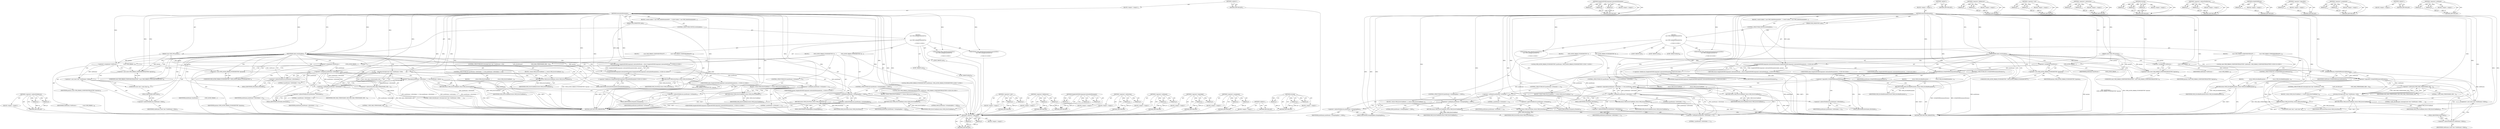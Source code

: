 digraph "&lt;operator&gt;.notEquals" {
vulnerable_141 [label=<(METHOD,&lt;operator&gt;.indirectFieldAccess)>];
vulnerable_142 [label=<(PARAM,p1)>];
vulnerable_143 [label=<(PARAM,p2)>];
vulnerable_144 [label=<(BLOCK,&lt;empty&gt;,&lt;empty&gt;)>];
vulnerable_145 [label=<(METHOD_RETURN,ANY)>];
vulnerable_6 [label=<(METHOD,&lt;global&gt;)<SUB>1</SUB>>];
vulnerable_7 [label=<(BLOCK,&lt;empty&gt;,&lt;empty&gt;)<SUB>1</SUB>>];
vulnerable_8 [label=<(METHOD,internalSetParameter)<SUB>1</SUB>>];
vulnerable_9 [label=<(PARAM,OMX_INDEXTYPE index)<SUB>2</SUB>>];
vulnerable_10 [label=<(PARAM,const OMX_PTR params)<SUB>2</SUB>>];
vulnerable_11 [label=<(BLOCK,{
 switch (index) {
 case OMX_IndexParamAudioPc...,{
 switch (index) {
 case OMX_IndexParamAudioPc...)<SUB>2</SUB>>];
vulnerable_12 [label=<(CONTROL_STRUCTURE,SWITCH,switch(index))<SUB>3</SUB>>];
vulnerable_13 [label=<(IDENTIFIER,index,switch(index))<SUB>3</SUB>>];
vulnerable_14 [label="<(BLOCK,{
 case OMX_IndexParamAudioPcm:
 {

           ...,{
 case OMX_IndexParamAudioPcm:
 {

           ...)<SUB>3</SUB>>"];
vulnerable_15 [label=<(JUMP_TARGET,case)<SUB>4</SUB>>];
vulnerable_16 [label="<(IDENTIFIER,OMX_IndexParamAudioPcm,{
 case OMX_IndexParamAudioPcm:
 {

           ...)<SUB>4</SUB>>"];
vulnerable_17 [label=<(BLOCK,{

             OMX_AUDIO_PARAM_PCMMODETYPE *pc...,{

             OMX_AUDIO_PARAM_PCMMODETYPE *pc...)<SUB>5</SUB>>];
vulnerable_18 [label="<(LOCAL,OMX_AUDIO_PARAM_PCMMODETYPE* pcmParams: OMX_AUDIO_PARAM_PCMMODETYPE*)<SUB>7</SUB>>"];
vulnerable_19 [label=<(&lt;operator&gt;.assignment,*pcmParams =
                 (OMX_AUDIO_PARAM_...)<SUB>7</SUB>>];
vulnerable_20 [label=<(IDENTIFIER,pcmParams,*pcmParams =
                 (OMX_AUDIO_PARAM_...)<SUB>7</SUB>>];
vulnerable_21 [label=<(&lt;operator&gt;.cast,(OMX_AUDIO_PARAM_PCMMODETYPE *)params)<SUB>8</SUB>>];
vulnerable_22 [label=<(UNKNOWN,OMX_AUDIO_PARAM_PCMMODETYPE *,OMX_AUDIO_PARAM_PCMMODETYPE *)<SUB>8</SUB>>];
vulnerable_23 [label=<(IDENTIFIER,params,(OMX_AUDIO_PARAM_PCMMODETYPE *)params)<SUB>8</SUB>>];
vulnerable_24 [label=<(CONTROL_STRUCTURE,IF,if (pcmParams-&gt;nPortIndex != 0 &amp;&amp; pcmParams-&gt;nPortIndex != 1))<SUB>10</SUB>>];
vulnerable_25 [label=<(&lt;operator&gt;.logicalAnd,pcmParams-&gt;nPortIndex != 0 &amp;&amp; pcmParams-&gt;nPortI...)<SUB>10</SUB>>];
vulnerable_26 [label=<(&lt;operator&gt;.notEquals,pcmParams-&gt;nPortIndex != 0)<SUB>10</SUB>>];
vulnerable_27 [label=<(&lt;operator&gt;.indirectFieldAccess,pcmParams-&gt;nPortIndex)<SUB>10</SUB>>];
vulnerable_28 [label=<(IDENTIFIER,pcmParams,pcmParams-&gt;nPortIndex != 0)<SUB>10</SUB>>];
vulnerable_29 [label=<(FIELD_IDENTIFIER,nPortIndex,nPortIndex)<SUB>10</SUB>>];
vulnerable_30 [label=<(LITERAL,0,pcmParams-&gt;nPortIndex != 0)<SUB>10</SUB>>];
vulnerable_31 [label=<(&lt;operator&gt;.notEquals,pcmParams-&gt;nPortIndex != 1)<SUB>10</SUB>>];
vulnerable_32 [label=<(&lt;operator&gt;.indirectFieldAccess,pcmParams-&gt;nPortIndex)<SUB>10</SUB>>];
vulnerable_33 [label=<(IDENTIFIER,pcmParams,pcmParams-&gt;nPortIndex != 1)<SUB>10</SUB>>];
vulnerable_34 [label=<(FIELD_IDENTIFIER,nPortIndex,nPortIndex)<SUB>10</SUB>>];
vulnerable_35 [label=<(LITERAL,1,pcmParams-&gt;nPortIndex != 1)<SUB>10</SUB>>];
vulnerable_36 [label=<(BLOCK,{
                 return OMX_ErrorUndefined;
 ...,{
                 return OMX_ErrorUndefined;
 ...)<SUB>10</SUB>>];
vulnerable_37 [label=<(RETURN,return OMX_ErrorUndefined;,return OMX_ErrorUndefined;)<SUB>11</SUB>>];
vulnerable_38 [label=<(IDENTIFIER,OMX_ErrorUndefined,return OMX_ErrorUndefined;)<SUB>11</SUB>>];
vulnerable_39 [label=<(CONTROL_STRUCTURE,IF,if (pcmParams-&gt;nChannels != 1))<SUB>14</SUB>>];
vulnerable_40 [label=<(&lt;operator&gt;.notEquals,pcmParams-&gt;nChannels != 1)<SUB>14</SUB>>];
vulnerable_41 [label=<(&lt;operator&gt;.indirectFieldAccess,pcmParams-&gt;nChannels)<SUB>14</SUB>>];
vulnerable_42 [label=<(IDENTIFIER,pcmParams,pcmParams-&gt;nChannels != 1)<SUB>14</SUB>>];
vulnerable_43 [label=<(FIELD_IDENTIFIER,nChannels,nChannels)<SUB>14</SUB>>];
vulnerable_44 [label=<(LITERAL,1,pcmParams-&gt;nChannels != 1)<SUB>14</SUB>>];
vulnerable_45 [label=<(BLOCK,{
 return OMX_ErrorUndefined;
 },{
 return OMX_ErrorUndefined;
 })<SUB>14</SUB>>];
vulnerable_46 [label=<(RETURN,return OMX_ErrorUndefined;,return OMX_ErrorUndefined;)<SUB>15</SUB>>];
vulnerable_47 [label=<(IDENTIFIER,OMX_ErrorUndefined,return OMX_ErrorUndefined;)<SUB>15</SUB>>];
vulnerable_48 [label=<(CONTROL_STRUCTURE,IF,if (pcmParams-&gt;nSamplingRate != 8000))<SUB>18</SUB>>];
vulnerable_49 [label=<(&lt;operator&gt;.notEquals,pcmParams-&gt;nSamplingRate != 8000)<SUB>18</SUB>>];
vulnerable_50 [label=<(&lt;operator&gt;.indirectFieldAccess,pcmParams-&gt;nSamplingRate)<SUB>18</SUB>>];
vulnerable_51 [label=<(IDENTIFIER,pcmParams,pcmParams-&gt;nSamplingRate != 8000)<SUB>18</SUB>>];
vulnerable_52 [label=<(FIELD_IDENTIFIER,nSamplingRate,nSamplingRate)<SUB>18</SUB>>];
vulnerable_53 [label=<(LITERAL,8000,pcmParams-&gt;nSamplingRate != 8000)<SUB>18</SUB>>];
vulnerable_54 [label=<(BLOCK,{
 return OMX_ErrorUndefined;
 },{
 return OMX_ErrorUndefined;
 })<SUB>18</SUB>>];
vulnerable_55 [label=<(RETURN,return OMX_ErrorUndefined;,return OMX_ErrorUndefined;)<SUB>19</SUB>>];
vulnerable_56 [label=<(IDENTIFIER,OMX_ErrorUndefined,return OMX_ErrorUndefined;)<SUB>19</SUB>>];
vulnerable_57 [label=<(RETURN,return OMX_ErrorNone;,return OMX_ErrorNone;)<SUB>22</SUB>>];
vulnerable_58 [label=<(IDENTIFIER,OMX_ErrorNone,return OMX_ErrorNone;)<SUB>22</SUB>>];
vulnerable_59 [label=<(JUMP_TARGET,case)<SUB>25</SUB>>];
vulnerable_60 [label="<(IDENTIFIER,OMX_IndexParamStandardComponentRole,{
 case OMX_IndexParamAudioPcm:
 {

           ...)<SUB>25</SUB>>"];
vulnerable_61 [label=<(BLOCK,{

             const OMX_PARAM_COMPONENTROLETY...,{

             const OMX_PARAM_COMPONENTROLETY...)<SUB>26</SUB>>];
vulnerable_62 [label="<(LOCAL,const OMX_PARAM_COMPONENTROLETYPE* roleParams: OMX_PARAM_COMPONENTROLETYPE*)<SUB>28</SUB>>"];
vulnerable_63 [label=<(&lt;operator&gt;.assignment,*roleParams =
                 (const OMX_PARAM...)<SUB>28</SUB>>];
vulnerable_64 [label=<(IDENTIFIER,roleParams,*roleParams =
                 (const OMX_PARAM...)<SUB>28</SUB>>];
vulnerable_65 [label=<(&lt;operator&gt;.cast,(const OMX_PARAM_COMPONENTROLETYPE *)params)<SUB>29</SUB>>];
vulnerable_66 [label=<(UNKNOWN,const OMX_PARAM_COMPONENTROLETYPE *,const OMX_PARAM_COMPONENTROLETYPE *)<SUB>29</SUB>>];
vulnerable_67 [label=<(IDENTIFIER,params,(const OMX_PARAM_COMPONENTROLETYPE *)params)<SUB>29</SUB>>];
vulnerable_68 [label=<(CONTROL_STRUCTURE,IF,if (strncmp((const char *)roleParams-&gt;cRole,
                         &quot;audio_decoder.gsm&quot;,
                         OMX_MAX_STRINGNAME_SIZE - 1)))<SUB>31</SUB>>];
vulnerable_69 [label=<(strncmp,strncmp((const char *)roleParams-&gt;cRole,
      ...)<SUB>31</SUB>>];
vulnerable_70 [label=<(&lt;operator&gt;.cast,(const char *)roleParams-&gt;cRole)<SUB>31</SUB>>];
vulnerable_71 [label=<(UNKNOWN,const char *,const char *)<SUB>31</SUB>>];
vulnerable_72 [label=<(&lt;operator&gt;.indirectFieldAccess,roleParams-&gt;cRole)<SUB>31</SUB>>];
vulnerable_73 [label=<(IDENTIFIER,roleParams,(const char *)roleParams-&gt;cRole)<SUB>31</SUB>>];
vulnerable_74 [label=<(FIELD_IDENTIFIER,cRole,cRole)<SUB>31</SUB>>];
vulnerable_75 [label=<(LITERAL,&quot;audio_decoder.gsm&quot;,strncmp((const char *)roleParams-&gt;cRole,
      ...)<SUB>32</SUB>>];
vulnerable_76 [label=<(&lt;operator&gt;.subtraction,OMX_MAX_STRINGNAME_SIZE - 1)<SUB>33</SUB>>];
vulnerable_77 [label=<(IDENTIFIER,OMX_MAX_STRINGNAME_SIZE,OMX_MAX_STRINGNAME_SIZE - 1)<SUB>33</SUB>>];
vulnerable_78 [label=<(LITERAL,1,OMX_MAX_STRINGNAME_SIZE - 1)<SUB>33</SUB>>];
vulnerable_79 [label=<(BLOCK,{
 return OMX_ErrorUndefined;
 },{
 return OMX_ErrorUndefined;
 })<SUB>33</SUB>>];
vulnerable_80 [label=<(RETURN,return OMX_ErrorUndefined;,return OMX_ErrorUndefined;)<SUB>34</SUB>>];
vulnerable_81 [label=<(IDENTIFIER,OMX_ErrorUndefined,return OMX_ErrorUndefined;)<SUB>34</SUB>>];
vulnerable_82 [label=<(RETURN,return OMX_ErrorNone;,return OMX_ErrorNone;)<SUB>37</SUB>>];
vulnerable_83 [label=<(IDENTIFIER,OMX_ErrorNone,return OMX_ErrorNone;)<SUB>37</SUB>>];
vulnerable_84 [label=<(JUMP_TARGET,default)<SUB>40</SUB>>];
vulnerable_85 [label="<(RETURN,return SimpleSoftOMXComponent::internalSetParam...,return SimpleSoftOMXComponent::internalSetParam...)<SUB>41</SUB>>"];
vulnerable_86 [label="<(SimpleSoftOMXComponent.internalSetParameter,SimpleSoftOMXComponent::internalSetParameter(in...)<SUB>41</SUB>>"];
vulnerable_87 [label="<(&lt;operator&gt;.fieldAccess,SimpleSoftOMXComponent::internalSetParameter)<SUB>41</SUB>>"];
vulnerable_88 [label="<(IDENTIFIER,SimpleSoftOMXComponent,SimpleSoftOMXComponent::internalSetParameter(in...)<SUB>41</SUB>>"];
vulnerable_89 [label=<(FIELD_IDENTIFIER,internalSetParameter,internalSetParameter)<SUB>41</SUB>>];
vulnerable_90 [label="<(IDENTIFIER,index,SimpleSoftOMXComponent::internalSetParameter(in...)<SUB>41</SUB>>"];
vulnerable_91 [label="<(IDENTIFIER,params,SimpleSoftOMXComponent::internalSetParameter(in...)<SUB>41</SUB>>"];
vulnerable_92 [label=<(METHOD_RETURN,OMX_ERRORTYPE)<SUB>1</SUB>>];
vulnerable_94 [label=<(METHOD_RETURN,ANY)<SUB>1</SUB>>];
vulnerable_126 [label=<(METHOD,&lt;operator&gt;.cast)>];
vulnerable_127 [label=<(PARAM,p1)>];
vulnerable_128 [label=<(PARAM,p2)>];
vulnerable_129 [label=<(BLOCK,&lt;empty&gt;,&lt;empty&gt;)>];
vulnerable_130 [label=<(METHOD_RETURN,ANY)>];
vulnerable_163 [label=<(METHOD,&lt;operator&gt;.fieldAccess)>];
vulnerable_164 [label=<(PARAM,p1)>];
vulnerable_165 [label=<(PARAM,p2)>];
vulnerable_166 [label=<(BLOCK,&lt;empty&gt;,&lt;empty&gt;)>];
vulnerable_167 [label=<(METHOD_RETURN,ANY)>];
vulnerable_157 [label=<(METHOD,SimpleSoftOMXComponent.internalSetParameter)>];
vulnerable_158 [label=<(PARAM,p1)>];
vulnerable_159 [label=<(PARAM,p2)>];
vulnerable_160 [label=<(PARAM,p3)>];
vulnerable_161 [label=<(BLOCK,&lt;empty&gt;,&lt;empty&gt;)>];
vulnerable_162 [label=<(METHOD_RETURN,ANY)>];
vulnerable_152 [label=<(METHOD,&lt;operator&gt;.subtraction)>];
vulnerable_153 [label=<(PARAM,p1)>];
vulnerable_154 [label=<(PARAM,p2)>];
vulnerable_155 [label=<(BLOCK,&lt;empty&gt;,&lt;empty&gt;)>];
vulnerable_156 [label=<(METHOD_RETURN,ANY)>];
vulnerable_136 [label=<(METHOD,&lt;operator&gt;.notEquals)>];
vulnerable_137 [label=<(PARAM,p1)>];
vulnerable_138 [label=<(PARAM,p2)>];
vulnerable_139 [label=<(BLOCK,&lt;empty&gt;,&lt;empty&gt;)>];
vulnerable_140 [label=<(METHOD_RETURN,ANY)>];
vulnerable_131 [label=<(METHOD,&lt;operator&gt;.logicalAnd)>];
vulnerable_132 [label=<(PARAM,p1)>];
vulnerable_133 [label=<(PARAM,p2)>];
vulnerable_134 [label=<(BLOCK,&lt;empty&gt;,&lt;empty&gt;)>];
vulnerable_135 [label=<(METHOD_RETURN,ANY)>];
vulnerable_121 [label=<(METHOD,&lt;operator&gt;.assignment)>];
vulnerable_122 [label=<(PARAM,p1)>];
vulnerable_123 [label=<(PARAM,p2)>];
vulnerable_124 [label=<(BLOCK,&lt;empty&gt;,&lt;empty&gt;)>];
vulnerable_125 [label=<(METHOD_RETURN,ANY)>];
vulnerable_115 [label=<(METHOD,&lt;global&gt;)<SUB>1</SUB>>];
vulnerable_116 [label=<(BLOCK,&lt;empty&gt;,&lt;empty&gt;)>];
vulnerable_117 [label=<(METHOD_RETURN,ANY)>];
vulnerable_146 [label=<(METHOD,strncmp)>];
vulnerable_147 [label=<(PARAM,p1)>];
vulnerable_148 [label=<(PARAM,p2)>];
vulnerable_149 [label=<(PARAM,p3)>];
vulnerable_150 [label=<(BLOCK,&lt;empty&gt;,&lt;empty&gt;)>];
vulnerable_151 [label=<(METHOD_RETURN,ANY)>];
fixed_153 [label=<(METHOD,&lt;operator&gt;.logicalAnd)>];
fixed_154 [label=<(PARAM,p1)>];
fixed_155 [label=<(PARAM,p2)>];
fixed_156 [label=<(BLOCK,&lt;empty&gt;,&lt;empty&gt;)>];
fixed_157 [label=<(METHOD_RETURN,ANY)>];
fixed_179 [label=<(METHOD,SimpleSoftOMXComponent.internalSetParameter)>];
fixed_180 [label=<(PARAM,p1)>];
fixed_181 [label=<(PARAM,p2)>];
fixed_182 [label=<(PARAM,p3)>];
fixed_183 [label=<(BLOCK,&lt;empty&gt;,&lt;empty&gt;)>];
fixed_184 [label=<(METHOD_RETURN,ANY)>];
fixed_6 [label=<(METHOD,&lt;global&gt;)<SUB>1</SUB>>];
fixed_7 [label=<(BLOCK,&lt;empty&gt;,&lt;empty&gt;)<SUB>1</SUB>>];
fixed_8 [label=<(METHOD,internalSetParameter)<SUB>1</SUB>>];
fixed_9 [label=<(PARAM,OMX_INDEXTYPE index)<SUB>2</SUB>>];
fixed_10 [label=<(PARAM,const OMX_PTR params)<SUB>2</SUB>>];
fixed_11 [label=<(BLOCK,{
 switch (index) {
 case OMX_IndexParamAudioPc...,{
 switch (index) {
 case OMX_IndexParamAudioPc...)<SUB>2</SUB>>];
fixed_12 [label=<(CONTROL_STRUCTURE,SWITCH,switch(index))<SUB>3</SUB>>];
fixed_13 [label=<(IDENTIFIER,index,switch(index))<SUB>3</SUB>>];
fixed_14 [label="<(BLOCK,{
 case OMX_IndexParamAudioPcm:
 {

           ...,{
 case OMX_IndexParamAudioPcm:
 {

           ...)<SUB>3</SUB>>"];
fixed_15 [label=<(JUMP_TARGET,case)<SUB>4</SUB>>];
fixed_16 [label="<(IDENTIFIER,OMX_IndexParamAudioPcm,{
 case OMX_IndexParamAudioPcm:
 {

           ...)<SUB>4</SUB>>"];
fixed_17 [label=<(BLOCK,{

             OMX_AUDIO_PARAM_PCMMODETYPE *pc...,{

             OMX_AUDIO_PARAM_PCMMODETYPE *pc...)<SUB>5</SUB>>];
fixed_18 [label="<(LOCAL,OMX_AUDIO_PARAM_PCMMODETYPE* pcmParams: OMX_AUDIO_PARAM_PCMMODETYPE*)<SUB>7</SUB>>"];
fixed_19 [label=<(&lt;operator&gt;.assignment,*pcmParams =
                 (OMX_AUDIO_PARAM_...)<SUB>7</SUB>>];
fixed_20 [label=<(IDENTIFIER,pcmParams,*pcmParams =
                 (OMX_AUDIO_PARAM_...)<SUB>7</SUB>>];
fixed_21 [label=<(&lt;operator&gt;.cast,(OMX_AUDIO_PARAM_PCMMODETYPE *)params)<SUB>8</SUB>>];
fixed_22 [label=<(UNKNOWN,OMX_AUDIO_PARAM_PCMMODETYPE *,OMX_AUDIO_PARAM_PCMMODETYPE *)<SUB>8</SUB>>];
fixed_23 [label=<(IDENTIFIER,params,(OMX_AUDIO_PARAM_PCMMODETYPE *)params)<SUB>8</SUB>>];
fixed_24 [label=<(CONTROL_STRUCTURE,IF,if (!isValidOMXParam(pcmParams)))<SUB>10</SUB>>];
fixed_25 [label=<(&lt;operator&gt;.logicalNot,!isValidOMXParam(pcmParams))<SUB>10</SUB>>];
fixed_26 [label=<(isValidOMXParam,isValidOMXParam(pcmParams))<SUB>10</SUB>>];
fixed_27 [label=<(IDENTIFIER,pcmParams,isValidOMXParam(pcmParams))<SUB>10</SUB>>];
fixed_28 [label=<(BLOCK,{
                return OMX_ErrorBadParameter;...,{
                return OMX_ErrorBadParameter;...)<SUB>10</SUB>>];
fixed_29 [label=<(RETURN,return OMX_ErrorBadParameter;,return OMX_ErrorBadParameter;)<SUB>11</SUB>>];
fixed_30 [label=<(IDENTIFIER,OMX_ErrorBadParameter,return OMX_ErrorBadParameter;)<SUB>11</SUB>>];
fixed_31 [label=<(CONTROL_STRUCTURE,IF,if (pcmParams-&gt;nPortIndex != 0 &amp;&amp; pcmParams-&gt;nPortIndex != 1))<SUB>14</SUB>>];
fixed_32 [label=<(&lt;operator&gt;.logicalAnd,pcmParams-&gt;nPortIndex != 0 &amp;&amp; pcmParams-&gt;nPortI...)<SUB>14</SUB>>];
fixed_33 [label=<(&lt;operator&gt;.notEquals,pcmParams-&gt;nPortIndex != 0)<SUB>14</SUB>>];
fixed_34 [label=<(&lt;operator&gt;.indirectFieldAccess,pcmParams-&gt;nPortIndex)<SUB>14</SUB>>];
fixed_35 [label=<(IDENTIFIER,pcmParams,pcmParams-&gt;nPortIndex != 0)<SUB>14</SUB>>];
fixed_36 [label=<(FIELD_IDENTIFIER,nPortIndex,nPortIndex)<SUB>14</SUB>>];
fixed_37 [label=<(LITERAL,0,pcmParams-&gt;nPortIndex != 0)<SUB>14</SUB>>];
fixed_38 [label=<(&lt;operator&gt;.notEquals,pcmParams-&gt;nPortIndex != 1)<SUB>14</SUB>>];
fixed_39 [label=<(&lt;operator&gt;.indirectFieldAccess,pcmParams-&gt;nPortIndex)<SUB>14</SUB>>];
fixed_40 [label=<(IDENTIFIER,pcmParams,pcmParams-&gt;nPortIndex != 1)<SUB>14</SUB>>];
fixed_41 [label=<(FIELD_IDENTIFIER,nPortIndex,nPortIndex)<SUB>14</SUB>>];
fixed_42 [label=<(LITERAL,1,pcmParams-&gt;nPortIndex != 1)<SUB>14</SUB>>];
fixed_43 [label=<(BLOCK,{
                 return OMX_ErrorUndefined;
 ...,{
                 return OMX_ErrorUndefined;
 ...)<SUB>14</SUB>>];
fixed_44 [label=<(RETURN,return OMX_ErrorUndefined;,return OMX_ErrorUndefined;)<SUB>15</SUB>>];
fixed_45 [label=<(IDENTIFIER,OMX_ErrorUndefined,return OMX_ErrorUndefined;)<SUB>15</SUB>>];
fixed_46 [label=<(CONTROL_STRUCTURE,IF,if (pcmParams-&gt;nChannels != 1))<SUB>18</SUB>>];
fixed_47 [label=<(&lt;operator&gt;.notEquals,pcmParams-&gt;nChannels != 1)<SUB>18</SUB>>];
fixed_48 [label=<(&lt;operator&gt;.indirectFieldAccess,pcmParams-&gt;nChannels)<SUB>18</SUB>>];
fixed_49 [label=<(IDENTIFIER,pcmParams,pcmParams-&gt;nChannels != 1)<SUB>18</SUB>>];
fixed_50 [label=<(FIELD_IDENTIFIER,nChannels,nChannels)<SUB>18</SUB>>];
fixed_51 [label=<(LITERAL,1,pcmParams-&gt;nChannels != 1)<SUB>18</SUB>>];
fixed_52 [label=<(BLOCK,{
 return OMX_ErrorUndefined;
 },{
 return OMX_ErrorUndefined;
 })<SUB>18</SUB>>];
fixed_53 [label=<(RETURN,return OMX_ErrorUndefined;,return OMX_ErrorUndefined;)<SUB>19</SUB>>];
fixed_54 [label=<(IDENTIFIER,OMX_ErrorUndefined,return OMX_ErrorUndefined;)<SUB>19</SUB>>];
fixed_55 [label=<(CONTROL_STRUCTURE,IF,if (pcmParams-&gt;nSamplingRate != 8000))<SUB>22</SUB>>];
fixed_56 [label=<(&lt;operator&gt;.notEquals,pcmParams-&gt;nSamplingRate != 8000)<SUB>22</SUB>>];
fixed_57 [label=<(&lt;operator&gt;.indirectFieldAccess,pcmParams-&gt;nSamplingRate)<SUB>22</SUB>>];
fixed_58 [label=<(IDENTIFIER,pcmParams,pcmParams-&gt;nSamplingRate != 8000)<SUB>22</SUB>>];
fixed_59 [label=<(FIELD_IDENTIFIER,nSamplingRate,nSamplingRate)<SUB>22</SUB>>];
fixed_60 [label=<(LITERAL,8000,pcmParams-&gt;nSamplingRate != 8000)<SUB>22</SUB>>];
fixed_61 [label=<(BLOCK,{
 return OMX_ErrorUndefined;
 },{
 return OMX_ErrorUndefined;
 })<SUB>22</SUB>>];
fixed_62 [label=<(RETURN,return OMX_ErrorUndefined;,return OMX_ErrorUndefined;)<SUB>23</SUB>>];
fixed_63 [label=<(IDENTIFIER,OMX_ErrorUndefined,return OMX_ErrorUndefined;)<SUB>23</SUB>>];
fixed_64 [label=<(RETURN,return OMX_ErrorNone;,return OMX_ErrorNone;)<SUB>26</SUB>>];
fixed_65 [label=<(IDENTIFIER,OMX_ErrorNone,return OMX_ErrorNone;)<SUB>26</SUB>>];
fixed_66 [label=<(JUMP_TARGET,case)<SUB>29</SUB>>];
fixed_67 [label="<(IDENTIFIER,OMX_IndexParamStandardComponentRole,{
 case OMX_IndexParamAudioPcm:
 {

           ...)<SUB>29</SUB>>"];
fixed_68 [label=<(BLOCK,{

             const OMX_PARAM_COMPONENTROLETY...,{

             const OMX_PARAM_COMPONENTROLETY...)<SUB>30</SUB>>];
fixed_69 [label="<(LOCAL,const OMX_PARAM_COMPONENTROLETYPE* roleParams: OMX_PARAM_COMPONENTROLETYPE*)<SUB>32</SUB>>"];
fixed_70 [label=<(&lt;operator&gt;.assignment,*roleParams =
                 (const OMX_PARAM...)<SUB>32</SUB>>];
fixed_71 [label=<(IDENTIFIER,roleParams,*roleParams =
                 (const OMX_PARAM...)<SUB>32</SUB>>];
fixed_72 [label=<(&lt;operator&gt;.cast,(const OMX_PARAM_COMPONENTROLETYPE *)params)<SUB>33</SUB>>];
fixed_73 [label=<(UNKNOWN,const OMX_PARAM_COMPONENTROLETYPE *,const OMX_PARAM_COMPONENTROLETYPE *)<SUB>33</SUB>>];
fixed_74 [label=<(IDENTIFIER,params,(const OMX_PARAM_COMPONENTROLETYPE *)params)<SUB>33</SUB>>];
fixed_75 [label=<(CONTROL_STRUCTURE,IF,if (!isValidOMXParam(roleParams)))<SUB>35</SUB>>];
fixed_76 [label=<(&lt;operator&gt;.logicalNot,!isValidOMXParam(roleParams))<SUB>35</SUB>>];
fixed_77 [label=<(isValidOMXParam,isValidOMXParam(roleParams))<SUB>35</SUB>>];
fixed_78 [label=<(IDENTIFIER,roleParams,isValidOMXParam(roleParams))<SUB>35</SUB>>];
fixed_79 [label=<(BLOCK,{
                return OMX_ErrorBadParameter;...,{
                return OMX_ErrorBadParameter;...)<SUB>35</SUB>>];
fixed_80 [label=<(RETURN,return OMX_ErrorBadParameter;,return OMX_ErrorBadParameter;)<SUB>36</SUB>>];
fixed_81 [label=<(IDENTIFIER,OMX_ErrorBadParameter,return OMX_ErrorBadParameter;)<SUB>36</SUB>>];
fixed_82 [label=<(CONTROL_STRUCTURE,IF,if (strncmp((const char *)roleParams-&gt;cRole,
                         &quot;audio_decoder.gsm&quot;,
                         OMX_MAX_STRINGNAME_SIZE - 1)))<SUB>39</SUB>>];
fixed_83 [label=<(strncmp,strncmp((const char *)roleParams-&gt;cRole,
      ...)<SUB>39</SUB>>];
fixed_84 [label=<(&lt;operator&gt;.cast,(const char *)roleParams-&gt;cRole)<SUB>39</SUB>>];
fixed_85 [label=<(UNKNOWN,const char *,const char *)<SUB>39</SUB>>];
fixed_86 [label=<(&lt;operator&gt;.indirectFieldAccess,roleParams-&gt;cRole)<SUB>39</SUB>>];
fixed_87 [label=<(IDENTIFIER,roleParams,(const char *)roleParams-&gt;cRole)<SUB>39</SUB>>];
fixed_88 [label=<(FIELD_IDENTIFIER,cRole,cRole)<SUB>39</SUB>>];
fixed_89 [label=<(LITERAL,&quot;audio_decoder.gsm&quot;,strncmp((const char *)roleParams-&gt;cRole,
      ...)<SUB>40</SUB>>];
fixed_90 [label=<(&lt;operator&gt;.subtraction,OMX_MAX_STRINGNAME_SIZE - 1)<SUB>41</SUB>>];
fixed_91 [label=<(IDENTIFIER,OMX_MAX_STRINGNAME_SIZE,OMX_MAX_STRINGNAME_SIZE - 1)<SUB>41</SUB>>];
fixed_92 [label=<(LITERAL,1,OMX_MAX_STRINGNAME_SIZE - 1)<SUB>41</SUB>>];
fixed_93 [label=<(BLOCK,{
 return OMX_ErrorUndefined;
 },{
 return OMX_ErrorUndefined;
 })<SUB>41</SUB>>];
fixed_94 [label=<(RETURN,return OMX_ErrorUndefined;,return OMX_ErrorUndefined;)<SUB>42</SUB>>];
fixed_95 [label=<(IDENTIFIER,OMX_ErrorUndefined,return OMX_ErrorUndefined;)<SUB>42</SUB>>];
fixed_96 [label=<(RETURN,return OMX_ErrorNone;,return OMX_ErrorNone;)<SUB>45</SUB>>];
fixed_97 [label=<(IDENTIFIER,OMX_ErrorNone,return OMX_ErrorNone;)<SUB>45</SUB>>];
fixed_98 [label=<(JUMP_TARGET,default)<SUB>48</SUB>>];
fixed_99 [label="<(RETURN,return SimpleSoftOMXComponent::internalSetParam...,return SimpleSoftOMXComponent::internalSetParam...)<SUB>49</SUB>>"];
fixed_100 [label="<(SimpleSoftOMXComponent.internalSetParameter,SimpleSoftOMXComponent::internalSetParameter(in...)<SUB>49</SUB>>"];
fixed_101 [label="<(&lt;operator&gt;.fieldAccess,SimpleSoftOMXComponent::internalSetParameter)<SUB>49</SUB>>"];
fixed_102 [label="<(IDENTIFIER,SimpleSoftOMXComponent,SimpleSoftOMXComponent::internalSetParameter(in...)<SUB>49</SUB>>"];
fixed_103 [label=<(FIELD_IDENTIFIER,internalSetParameter,internalSetParameter)<SUB>49</SUB>>];
fixed_104 [label="<(IDENTIFIER,index,SimpleSoftOMXComponent::internalSetParameter(in...)<SUB>49</SUB>>"];
fixed_105 [label="<(IDENTIFIER,params,SimpleSoftOMXComponent::internalSetParameter(in...)<SUB>49</SUB>>"];
fixed_106 [label=<(METHOD_RETURN,OMX_ERRORTYPE)<SUB>1</SUB>>];
fixed_108 [label=<(METHOD_RETURN,ANY)<SUB>1</SUB>>];
fixed_185 [label=<(METHOD,&lt;operator&gt;.fieldAccess)>];
fixed_186 [label=<(PARAM,p1)>];
fixed_187 [label=<(PARAM,p2)>];
fixed_188 [label=<(BLOCK,&lt;empty&gt;,&lt;empty&gt;)>];
fixed_189 [label=<(METHOD_RETURN,ANY)>];
fixed_140 [label=<(METHOD,&lt;operator&gt;.cast)>];
fixed_141 [label=<(PARAM,p1)>];
fixed_142 [label=<(PARAM,p2)>];
fixed_143 [label=<(BLOCK,&lt;empty&gt;,&lt;empty&gt;)>];
fixed_144 [label=<(METHOD_RETURN,ANY)>];
fixed_174 [label=<(METHOD,&lt;operator&gt;.subtraction)>];
fixed_175 [label=<(PARAM,p1)>];
fixed_176 [label=<(PARAM,p2)>];
fixed_177 [label=<(BLOCK,&lt;empty&gt;,&lt;empty&gt;)>];
fixed_178 [label=<(METHOD_RETURN,ANY)>];
fixed_168 [label=<(METHOD,strncmp)>];
fixed_169 [label=<(PARAM,p1)>];
fixed_170 [label=<(PARAM,p2)>];
fixed_171 [label=<(PARAM,p3)>];
fixed_172 [label=<(BLOCK,&lt;empty&gt;,&lt;empty&gt;)>];
fixed_173 [label=<(METHOD_RETURN,ANY)>];
fixed_163 [label=<(METHOD,&lt;operator&gt;.indirectFieldAccess)>];
fixed_164 [label=<(PARAM,p1)>];
fixed_165 [label=<(PARAM,p2)>];
fixed_166 [label=<(BLOCK,&lt;empty&gt;,&lt;empty&gt;)>];
fixed_167 [label=<(METHOD_RETURN,ANY)>];
fixed_149 [label=<(METHOD,isValidOMXParam)>];
fixed_150 [label=<(PARAM,p1)>];
fixed_151 [label=<(BLOCK,&lt;empty&gt;,&lt;empty&gt;)>];
fixed_152 [label=<(METHOD_RETURN,ANY)>];
fixed_145 [label=<(METHOD,&lt;operator&gt;.logicalNot)>];
fixed_146 [label=<(PARAM,p1)>];
fixed_147 [label=<(BLOCK,&lt;empty&gt;,&lt;empty&gt;)>];
fixed_148 [label=<(METHOD_RETURN,ANY)>];
fixed_135 [label=<(METHOD,&lt;operator&gt;.assignment)>];
fixed_136 [label=<(PARAM,p1)>];
fixed_137 [label=<(PARAM,p2)>];
fixed_138 [label=<(BLOCK,&lt;empty&gt;,&lt;empty&gt;)>];
fixed_139 [label=<(METHOD_RETURN,ANY)>];
fixed_129 [label=<(METHOD,&lt;global&gt;)<SUB>1</SUB>>];
fixed_130 [label=<(BLOCK,&lt;empty&gt;,&lt;empty&gt;)>];
fixed_131 [label=<(METHOD_RETURN,ANY)>];
fixed_158 [label=<(METHOD,&lt;operator&gt;.notEquals)>];
fixed_159 [label=<(PARAM,p1)>];
fixed_160 [label=<(PARAM,p2)>];
fixed_161 [label=<(BLOCK,&lt;empty&gt;,&lt;empty&gt;)>];
fixed_162 [label=<(METHOD_RETURN,ANY)>];
vulnerable_141 -> vulnerable_142  [key=0, label="AST: "];
vulnerable_141 -> vulnerable_142  [key=1, label="DDG: "];
vulnerable_141 -> vulnerable_144  [key=0, label="AST: "];
vulnerable_141 -> vulnerable_143  [key=0, label="AST: "];
vulnerable_141 -> vulnerable_143  [key=1, label="DDG: "];
vulnerable_141 -> vulnerable_145  [key=0, label="AST: "];
vulnerable_141 -> vulnerable_145  [key=1, label="CFG: "];
vulnerable_142 -> vulnerable_145  [key=0, label="DDG: p1"];
vulnerable_143 -> vulnerable_145  [key=0, label="DDG: p2"];
vulnerable_144 -> fixed_153  [key=0];
vulnerable_145 -> fixed_153  [key=0];
vulnerable_6 -> vulnerable_7  [key=0, label="AST: "];
vulnerable_6 -> vulnerable_94  [key=0, label="AST: "];
vulnerable_6 -> vulnerable_94  [key=1, label="CFG: "];
vulnerable_7 -> vulnerable_8  [key=0, label="AST: "];
vulnerable_8 -> vulnerable_9  [key=0, label="AST: "];
vulnerable_8 -> vulnerable_9  [key=1, label="DDG: "];
vulnerable_8 -> vulnerable_10  [key=0, label="AST: "];
vulnerable_8 -> vulnerable_10  [key=1, label="DDG: "];
vulnerable_8 -> vulnerable_11  [key=0, label="AST: "];
vulnerable_8 -> vulnerable_92  [key=0, label="AST: "];
vulnerable_8 -> vulnerable_13  [key=0, label="CFG: "];
vulnerable_8 -> vulnerable_13  [key=1, label="DDG: "];
vulnerable_8 -> vulnerable_16  [key=0, label="DDG: "];
vulnerable_8 -> vulnerable_60  [key=0, label="DDG: "];
vulnerable_8 -> vulnerable_19  [key=0, label="DDG: "];
vulnerable_8 -> vulnerable_57  [key=0, label="DDG: "];
vulnerable_8 -> vulnerable_63  [key=0, label="DDG: "];
vulnerable_8 -> vulnerable_82  [key=0, label="DDG: "];
vulnerable_8 -> vulnerable_58  [key=0, label="DDG: "];
vulnerable_8 -> vulnerable_83  [key=0, label="DDG: "];
vulnerable_8 -> vulnerable_86  [key=0, label="DDG: "];
vulnerable_8 -> vulnerable_21  [key=0, label="DDG: "];
vulnerable_8 -> vulnerable_37  [key=0, label="DDG: "];
vulnerable_8 -> vulnerable_40  [key=0, label="DDG: "];
vulnerable_8 -> vulnerable_46  [key=0, label="DDG: "];
vulnerable_8 -> vulnerable_49  [key=0, label="DDG: "];
vulnerable_8 -> vulnerable_55  [key=0, label="DDG: "];
vulnerable_8 -> vulnerable_65  [key=0, label="DDG: "];
vulnerable_8 -> vulnerable_69  [key=0, label="DDG: "];
vulnerable_8 -> vulnerable_80  [key=0, label="DDG: "];
vulnerable_8 -> vulnerable_26  [key=0, label="DDG: "];
vulnerable_8 -> vulnerable_31  [key=0, label="DDG: "];
vulnerable_8 -> vulnerable_38  [key=0, label="DDG: "];
vulnerable_8 -> vulnerable_47  [key=0, label="DDG: "];
vulnerable_8 -> vulnerable_56  [key=0, label="DDG: "];
vulnerable_8 -> vulnerable_76  [key=0, label="DDG: "];
vulnerable_8 -> vulnerable_81  [key=0, label="DDG: "];
vulnerable_9 -> vulnerable_92  [key=0, label="DDG: index"];
vulnerable_9 -> vulnerable_86  [key=0, label="DDG: index"];
vulnerable_10 -> vulnerable_19  [key=0, label="DDG: params"];
vulnerable_10 -> vulnerable_63  [key=0, label="DDG: params"];
vulnerable_10 -> vulnerable_86  [key=0, label="DDG: params"];
vulnerable_10 -> vulnerable_21  [key=0, label="DDG: params"];
vulnerable_10 -> vulnerable_65  [key=0, label="DDG: params"];
vulnerable_11 -> vulnerable_12  [key=0, label="AST: "];
vulnerable_12 -> vulnerable_13  [key=0, label="AST: "];
vulnerable_12 -> vulnerable_14  [key=0, label="AST: "];
vulnerable_13 -> vulnerable_22  [key=0, label="CFG: "];
vulnerable_13 -> vulnerable_22  [key=1, label="CDG: "];
vulnerable_13 -> vulnerable_66  [key=0, label="CFG: "];
vulnerable_13 -> vulnerable_66  [key=1, label="CDG: "];
vulnerable_13 -> vulnerable_89  [key=0, label="CFG: "];
vulnerable_13 -> vulnerable_89  [key=1, label="CDG: "];
vulnerable_13 -> vulnerable_21  [key=0, label="CDG: "];
vulnerable_13 -> vulnerable_26  [key=0, label="CDG: "];
vulnerable_13 -> vulnerable_19  [key=0, label="CDG: "];
vulnerable_13 -> vulnerable_85  [key=0, label="CDG: "];
vulnerable_13 -> vulnerable_25  [key=0, label="CDG: "];
vulnerable_13 -> vulnerable_72  [key=0, label="CDG: "];
vulnerable_13 -> vulnerable_69  [key=0, label="CDG: "];
vulnerable_13 -> vulnerable_74  [key=0, label="CDG: "];
vulnerable_13 -> vulnerable_27  [key=0, label="CDG: "];
vulnerable_13 -> vulnerable_29  [key=0, label="CDG: "];
vulnerable_13 -> vulnerable_76  [key=0, label="CDG: "];
vulnerable_13 -> vulnerable_65  [key=0, label="CDG: "];
vulnerable_13 -> vulnerable_87  [key=0, label="CDG: "];
vulnerable_13 -> vulnerable_71  [key=0, label="CDG: "];
vulnerable_13 -> vulnerable_70  [key=0, label="CDG: "];
vulnerable_13 -> vulnerable_63  [key=0, label="CDG: "];
vulnerable_13 -> vulnerable_86  [key=0, label="CDG: "];
vulnerable_14 -> vulnerable_15  [key=0, label="AST: "];
vulnerable_14 -> vulnerable_16  [key=0, label="AST: "];
vulnerable_14 -> vulnerable_17  [key=0, label="AST: "];
vulnerable_14 -> vulnerable_59  [key=0, label="AST: "];
vulnerable_14 -> vulnerable_60  [key=0, label="AST: "];
vulnerable_14 -> vulnerable_61  [key=0, label="AST: "];
vulnerable_14 -> vulnerable_84  [key=0, label="AST: "];
vulnerable_14 -> vulnerable_85  [key=0, label="AST: "];
vulnerable_15 -> fixed_153  [key=0];
vulnerable_16 -> fixed_153  [key=0];
vulnerable_17 -> vulnerable_18  [key=0, label="AST: "];
vulnerable_17 -> vulnerable_19  [key=0, label="AST: "];
vulnerable_17 -> vulnerable_24  [key=0, label="AST: "];
vulnerable_17 -> vulnerable_39  [key=0, label="AST: "];
vulnerable_17 -> vulnerable_48  [key=0, label="AST: "];
vulnerable_17 -> vulnerable_57  [key=0, label="AST: "];
vulnerable_18 -> fixed_153  [key=0];
vulnerable_19 -> vulnerable_20  [key=0, label="AST: "];
vulnerable_19 -> vulnerable_21  [key=0, label="AST: "];
vulnerable_19 -> vulnerable_29  [key=0, label="CFG: "];
vulnerable_19 -> vulnerable_92  [key=0, label="DDG: pcmParams"];
vulnerable_19 -> vulnerable_92  [key=1, label="DDG: (OMX_AUDIO_PARAM_PCMMODETYPE *)params"];
vulnerable_19 -> vulnerable_92  [key=2, label="DDG: *pcmParams =
                 (OMX_AUDIO_PARAM_PCMMODETYPE *)params"];
vulnerable_19 -> vulnerable_40  [key=0, label="DDG: pcmParams"];
vulnerable_19 -> vulnerable_49  [key=0, label="DDG: pcmParams"];
vulnerable_19 -> vulnerable_26  [key=0, label="DDG: pcmParams"];
vulnerable_19 -> vulnerable_31  [key=0, label="DDG: pcmParams"];
vulnerable_20 -> fixed_153  [key=0];
vulnerable_21 -> vulnerable_22  [key=0, label="AST: "];
vulnerable_21 -> vulnerable_23  [key=0, label="AST: "];
vulnerable_21 -> vulnerable_19  [key=0, label="CFG: "];
vulnerable_21 -> vulnerable_92  [key=0, label="DDG: params"];
vulnerable_22 -> vulnerable_21  [key=0, label="CFG: "];
vulnerable_23 -> fixed_153  [key=0];
vulnerable_24 -> vulnerable_25  [key=0, label="AST: "];
vulnerable_24 -> vulnerable_36  [key=0, label="AST: "];
vulnerable_25 -> vulnerable_26  [key=0, label="AST: "];
vulnerable_25 -> vulnerable_31  [key=0, label="AST: "];
vulnerable_25 -> vulnerable_37  [key=0, label="CFG: "];
vulnerable_25 -> vulnerable_37  [key=1, label="CDG: "];
vulnerable_25 -> vulnerable_43  [key=0, label="CFG: "];
vulnerable_25 -> vulnerable_43  [key=1, label="CDG: "];
vulnerable_25 -> vulnerable_92  [key=0, label="DDG: pcmParams-&gt;nPortIndex != 0"];
vulnerable_25 -> vulnerable_92  [key=1, label="DDG: pcmParams-&gt;nPortIndex != 1"];
vulnerable_25 -> vulnerable_92  [key=2, label="DDG: pcmParams-&gt;nPortIndex != 0 &amp;&amp; pcmParams-&gt;nPortIndex != 1"];
vulnerable_25 -> vulnerable_40  [key=0, label="CDG: "];
vulnerable_25 -> vulnerable_41  [key=0, label="CDG: "];
vulnerable_26 -> vulnerable_27  [key=0, label="AST: "];
vulnerable_26 -> vulnerable_30  [key=0, label="AST: "];
vulnerable_26 -> vulnerable_25  [key=0, label="CFG: "];
vulnerable_26 -> vulnerable_25  [key=1, label="DDG: pcmParams-&gt;nPortIndex"];
vulnerable_26 -> vulnerable_25  [key=2, label="DDG: 0"];
vulnerable_26 -> vulnerable_34  [key=0, label="CFG: "];
vulnerable_26 -> vulnerable_34  [key=1, label="CDG: "];
vulnerable_26 -> vulnerable_92  [key=0, label="DDG: pcmParams-&gt;nPortIndex"];
vulnerable_26 -> vulnerable_31  [key=0, label="DDG: pcmParams-&gt;nPortIndex"];
vulnerable_26 -> vulnerable_31  [key=1, label="CDG: "];
vulnerable_26 -> vulnerable_32  [key=0, label="CDG: "];
vulnerable_27 -> vulnerable_28  [key=0, label="AST: "];
vulnerable_27 -> vulnerable_29  [key=0, label="AST: "];
vulnerable_27 -> vulnerable_26  [key=0, label="CFG: "];
vulnerable_28 -> fixed_153  [key=0];
vulnerable_29 -> vulnerable_27  [key=0, label="CFG: "];
vulnerable_30 -> fixed_153  [key=0];
vulnerable_31 -> vulnerable_32  [key=0, label="AST: "];
vulnerable_31 -> vulnerable_35  [key=0, label="AST: "];
vulnerable_31 -> vulnerable_25  [key=0, label="CFG: "];
vulnerable_31 -> vulnerable_25  [key=1, label="DDG: pcmParams-&gt;nPortIndex"];
vulnerable_31 -> vulnerable_25  [key=2, label="DDG: 1"];
vulnerable_31 -> vulnerable_92  [key=0, label="DDG: pcmParams-&gt;nPortIndex"];
vulnerable_32 -> vulnerable_33  [key=0, label="AST: "];
vulnerable_32 -> vulnerable_34  [key=0, label="AST: "];
vulnerable_32 -> vulnerable_31  [key=0, label="CFG: "];
vulnerable_33 -> fixed_153  [key=0];
vulnerable_34 -> vulnerable_32  [key=0, label="CFG: "];
vulnerable_35 -> fixed_153  [key=0];
vulnerable_36 -> vulnerable_37  [key=0, label="AST: "];
vulnerable_37 -> vulnerable_38  [key=0, label="AST: "];
vulnerable_37 -> vulnerable_92  [key=0, label="CFG: "];
vulnerable_37 -> vulnerable_92  [key=1, label="DDG: &lt;RET&gt;"];
vulnerable_38 -> vulnerable_37  [key=0, label="DDG: OMX_ErrorUndefined"];
vulnerable_39 -> vulnerable_40  [key=0, label="AST: "];
vulnerable_39 -> vulnerable_45  [key=0, label="AST: "];
vulnerable_40 -> vulnerable_41  [key=0, label="AST: "];
vulnerable_40 -> vulnerable_44  [key=0, label="AST: "];
vulnerable_40 -> vulnerable_46  [key=0, label="CFG: "];
vulnerable_40 -> vulnerable_46  [key=1, label="CDG: "];
vulnerable_40 -> vulnerable_52  [key=0, label="CFG: "];
vulnerable_40 -> vulnerable_52  [key=1, label="CDG: "];
vulnerable_40 -> vulnerable_49  [key=0, label="CDG: "];
vulnerable_40 -> vulnerable_50  [key=0, label="CDG: "];
vulnerable_41 -> vulnerable_42  [key=0, label="AST: "];
vulnerable_41 -> vulnerable_43  [key=0, label="AST: "];
vulnerable_41 -> vulnerable_40  [key=0, label="CFG: "];
vulnerable_42 -> fixed_153  [key=0];
vulnerable_43 -> vulnerable_41  [key=0, label="CFG: "];
vulnerable_44 -> fixed_153  [key=0];
vulnerable_45 -> vulnerable_46  [key=0, label="AST: "];
vulnerable_46 -> vulnerable_47  [key=0, label="AST: "];
vulnerable_46 -> vulnerable_92  [key=0, label="CFG: "];
vulnerable_46 -> vulnerable_92  [key=1, label="DDG: &lt;RET&gt;"];
vulnerable_47 -> vulnerable_46  [key=0, label="DDG: OMX_ErrorUndefined"];
vulnerable_48 -> vulnerable_49  [key=0, label="AST: "];
vulnerable_48 -> vulnerable_54  [key=0, label="AST: "];
vulnerable_49 -> vulnerable_50  [key=0, label="AST: "];
vulnerable_49 -> vulnerable_53  [key=0, label="AST: "];
vulnerable_49 -> vulnerable_55  [key=0, label="CFG: "];
vulnerable_49 -> vulnerable_55  [key=1, label="CDG: "];
vulnerable_49 -> vulnerable_57  [key=0, label="CFG: "];
vulnerable_49 -> vulnerable_57  [key=1, label="CDG: "];
vulnerable_50 -> vulnerable_51  [key=0, label="AST: "];
vulnerable_50 -> vulnerable_52  [key=0, label="AST: "];
vulnerable_50 -> vulnerable_49  [key=0, label="CFG: "];
vulnerable_51 -> fixed_153  [key=0];
vulnerable_52 -> vulnerable_50  [key=0, label="CFG: "];
vulnerable_53 -> fixed_153  [key=0];
vulnerable_54 -> vulnerable_55  [key=0, label="AST: "];
vulnerable_55 -> vulnerable_56  [key=0, label="AST: "];
vulnerable_55 -> vulnerable_92  [key=0, label="CFG: "];
vulnerable_55 -> vulnerable_92  [key=1, label="DDG: &lt;RET&gt;"];
vulnerable_56 -> vulnerable_55  [key=0, label="DDG: OMX_ErrorUndefined"];
vulnerable_57 -> vulnerable_58  [key=0, label="AST: "];
vulnerable_57 -> vulnerable_92  [key=0, label="CFG: "];
vulnerable_57 -> vulnerable_92  [key=1, label="DDG: &lt;RET&gt;"];
vulnerable_58 -> vulnerable_57  [key=0, label="DDG: OMX_ErrorNone"];
vulnerable_59 -> fixed_153  [key=0];
vulnerable_60 -> fixed_153  [key=0];
vulnerable_61 -> vulnerable_62  [key=0, label="AST: "];
vulnerable_61 -> vulnerable_63  [key=0, label="AST: "];
vulnerable_61 -> vulnerable_68  [key=0, label="AST: "];
vulnerable_61 -> vulnerable_82  [key=0, label="AST: "];
vulnerable_62 -> fixed_153  [key=0];
vulnerable_63 -> vulnerable_64  [key=0, label="AST: "];
vulnerable_63 -> vulnerable_65  [key=0, label="AST: "];
vulnerable_63 -> vulnerable_71  [key=0, label="CFG: "];
vulnerable_63 -> vulnerable_69  [key=0, label="DDG: roleParams"];
vulnerable_63 -> vulnerable_70  [key=0, label="DDG: roleParams"];
vulnerable_64 -> fixed_153  [key=0];
vulnerable_65 -> vulnerable_66  [key=0, label="AST: "];
vulnerable_65 -> vulnerable_67  [key=0, label="AST: "];
vulnerable_65 -> vulnerable_63  [key=0, label="CFG: "];
vulnerable_66 -> vulnerable_65  [key=0, label="CFG: "];
vulnerable_67 -> fixed_153  [key=0];
vulnerable_68 -> vulnerable_69  [key=0, label="AST: "];
vulnerable_68 -> vulnerable_79  [key=0, label="AST: "];
vulnerable_69 -> vulnerable_70  [key=0, label="AST: "];
vulnerable_69 -> vulnerable_75  [key=0, label="AST: "];
vulnerable_69 -> vulnerable_76  [key=0, label="AST: "];
vulnerable_69 -> vulnerable_80  [key=0, label="CFG: "];
vulnerable_69 -> vulnerable_80  [key=1, label="CDG: "];
vulnerable_69 -> vulnerable_82  [key=0, label="CFG: "];
vulnerable_69 -> vulnerable_82  [key=1, label="CDG: "];
vulnerable_70 -> vulnerable_71  [key=0, label="AST: "];
vulnerable_70 -> vulnerable_72  [key=0, label="AST: "];
vulnerable_70 -> vulnerable_76  [key=0, label="CFG: "];
vulnerable_71 -> vulnerable_74  [key=0, label="CFG: "];
vulnerable_72 -> vulnerable_73  [key=0, label="AST: "];
vulnerable_72 -> vulnerable_74  [key=0, label="AST: "];
vulnerable_72 -> vulnerable_70  [key=0, label="CFG: "];
vulnerable_73 -> fixed_153  [key=0];
vulnerable_74 -> vulnerable_72  [key=0, label="CFG: "];
vulnerable_75 -> fixed_153  [key=0];
vulnerable_76 -> vulnerable_77  [key=0, label="AST: "];
vulnerable_76 -> vulnerable_78  [key=0, label="AST: "];
vulnerable_76 -> vulnerable_69  [key=0, label="CFG: "];
vulnerable_76 -> vulnerable_69  [key=1, label="DDG: OMX_MAX_STRINGNAME_SIZE"];
vulnerable_76 -> vulnerable_69  [key=2, label="DDG: 1"];
vulnerable_76 -> vulnerable_92  [key=0, label="DDG: OMX_MAX_STRINGNAME_SIZE"];
vulnerable_77 -> fixed_153  [key=0];
vulnerable_78 -> fixed_153  [key=0];
vulnerable_79 -> vulnerable_80  [key=0, label="AST: "];
vulnerable_80 -> vulnerable_81  [key=0, label="AST: "];
vulnerable_80 -> vulnerable_92  [key=0, label="CFG: "];
vulnerable_80 -> vulnerable_92  [key=1, label="DDG: &lt;RET&gt;"];
vulnerable_81 -> vulnerable_80  [key=0, label="DDG: OMX_ErrorUndefined"];
vulnerable_82 -> vulnerable_83  [key=0, label="AST: "];
vulnerable_82 -> vulnerable_92  [key=0, label="CFG: "];
vulnerable_82 -> vulnerable_92  [key=1, label="DDG: &lt;RET&gt;"];
vulnerable_83 -> vulnerable_82  [key=0, label="DDG: OMX_ErrorNone"];
vulnerable_84 -> fixed_153  [key=0];
vulnerable_85 -> vulnerable_86  [key=0, label="AST: "];
vulnerable_85 -> vulnerable_92  [key=0, label="CFG: "];
vulnerable_85 -> vulnerable_92  [key=1, label="DDG: &lt;RET&gt;"];
vulnerable_86 -> vulnerable_87  [key=0, label="AST: "];
vulnerable_86 -> vulnerable_90  [key=0, label="AST: "];
vulnerable_86 -> vulnerable_91  [key=0, label="AST: "];
vulnerable_86 -> vulnerable_85  [key=0, label="CFG: "];
vulnerable_86 -> vulnerable_85  [key=1, label="DDG: SimpleSoftOMXComponent::internalSetParameter(index, params)"];
vulnerable_87 -> vulnerable_88  [key=0, label="AST: "];
vulnerable_87 -> vulnerable_89  [key=0, label="AST: "];
vulnerable_87 -> vulnerable_86  [key=0, label="CFG: "];
vulnerable_88 -> fixed_153  [key=0];
vulnerable_89 -> vulnerable_87  [key=0, label="CFG: "];
vulnerable_90 -> fixed_153  [key=0];
vulnerable_91 -> fixed_153  [key=0];
vulnerable_92 -> fixed_153  [key=0];
vulnerable_94 -> fixed_153  [key=0];
vulnerable_126 -> vulnerable_127  [key=0, label="AST: "];
vulnerable_126 -> vulnerable_127  [key=1, label="DDG: "];
vulnerable_126 -> vulnerable_129  [key=0, label="AST: "];
vulnerable_126 -> vulnerable_128  [key=0, label="AST: "];
vulnerable_126 -> vulnerable_128  [key=1, label="DDG: "];
vulnerable_126 -> vulnerable_130  [key=0, label="AST: "];
vulnerable_126 -> vulnerable_130  [key=1, label="CFG: "];
vulnerable_127 -> vulnerable_130  [key=0, label="DDG: p1"];
vulnerable_128 -> vulnerable_130  [key=0, label="DDG: p2"];
vulnerable_129 -> fixed_153  [key=0];
vulnerable_130 -> fixed_153  [key=0];
vulnerable_163 -> vulnerable_164  [key=0, label="AST: "];
vulnerable_163 -> vulnerable_164  [key=1, label="DDG: "];
vulnerable_163 -> vulnerable_166  [key=0, label="AST: "];
vulnerable_163 -> vulnerable_165  [key=0, label="AST: "];
vulnerable_163 -> vulnerable_165  [key=1, label="DDG: "];
vulnerable_163 -> vulnerable_167  [key=0, label="AST: "];
vulnerable_163 -> vulnerable_167  [key=1, label="CFG: "];
vulnerable_164 -> vulnerable_167  [key=0, label="DDG: p1"];
vulnerable_165 -> vulnerable_167  [key=0, label="DDG: p2"];
vulnerable_166 -> fixed_153  [key=0];
vulnerable_167 -> fixed_153  [key=0];
vulnerable_157 -> vulnerable_158  [key=0, label="AST: "];
vulnerable_157 -> vulnerable_158  [key=1, label="DDG: "];
vulnerable_157 -> vulnerable_161  [key=0, label="AST: "];
vulnerable_157 -> vulnerable_159  [key=0, label="AST: "];
vulnerable_157 -> vulnerable_159  [key=1, label="DDG: "];
vulnerable_157 -> vulnerable_162  [key=0, label="AST: "];
vulnerable_157 -> vulnerable_162  [key=1, label="CFG: "];
vulnerable_157 -> vulnerable_160  [key=0, label="AST: "];
vulnerable_157 -> vulnerable_160  [key=1, label="DDG: "];
vulnerable_158 -> vulnerable_162  [key=0, label="DDG: p1"];
vulnerable_159 -> vulnerable_162  [key=0, label="DDG: p2"];
vulnerable_160 -> vulnerable_162  [key=0, label="DDG: p3"];
vulnerable_161 -> fixed_153  [key=0];
vulnerable_162 -> fixed_153  [key=0];
vulnerable_152 -> vulnerable_153  [key=0, label="AST: "];
vulnerable_152 -> vulnerable_153  [key=1, label="DDG: "];
vulnerable_152 -> vulnerable_155  [key=0, label="AST: "];
vulnerable_152 -> vulnerable_154  [key=0, label="AST: "];
vulnerable_152 -> vulnerable_154  [key=1, label="DDG: "];
vulnerable_152 -> vulnerable_156  [key=0, label="AST: "];
vulnerable_152 -> vulnerable_156  [key=1, label="CFG: "];
vulnerable_153 -> vulnerable_156  [key=0, label="DDG: p1"];
vulnerable_154 -> vulnerable_156  [key=0, label="DDG: p2"];
vulnerable_155 -> fixed_153  [key=0];
vulnerable_156 -> fixed_153  [key=0];
vulnerable_136 -> vulnerable_137  [key=0, label="AST: "];
vulnerable_136 -> vulnerable_137  [key=1, label="DDG: "];
vulnerable_136 -> vulnerable_139  [key=0, label="AST: "];
vulnerable_136 -> vulnerable_138  [key=0, label="AST: "];
vulnerable_136 -> vulnerable_138  [key=1, label="DDG: "];
vulnerable_136 -> vulnerable_140  [key=0, label="AST: "];
vulnerable_136 -> vulnerable_140  [key=1, label="CFG: "];
vulnerable_137 -> vulnerable_140  [key=0, label="DDG: p1"];
vulnerable_138 -> vulnerable_140  [key=0, label="DDG: p2"];
vulnerable_139 -> fixed_153  [key=0];
vulnerable_140 -> fixed_153  [key=0];
vulnerable_131 -> vulnerable_132  [key=0, label="AST: "];
vulnerable_131 -> vulnerable_132  [key=1, label="DDG: "];
vulnerable_131 -> vulnerable_134  [key=0, label="AST: "];
vulnerable_131 -> vulnerable_133  [key=0, label="AST: "];
vulnerable_131 -> vulnerable_133  [key=1, label="DDG: "];
vulnerable_131 -> vulnerable_135  [key=0, label="AST: "];
vulnerable_131 -> vulnerable_135  [key=1, label="CFG: "];
vulnerable_132 -> vulnerable_135  [key=0, label="DDG: p1"];
vulnerable_133 -> vulnerable_135  [key=0, label="DDG: p2"];
vulnerable_134 -> fixed_153  [key=0];
vulnerable_135 -> fixed_153  [key=0];
vulnerable_121 -> vulnerable_122  [key=0, label="AST: "];
vulnerable_121 -> vulnerable_122  [key=1, label="DDG: "];
vulnerable_121 -> vulnerable_124  [key=0, label="AST: "];
vulnerable_121 -> vulnerable_123  [key=0, label="AST: "];
vulnerable_121 -> vulnerable_123  [key=1, label="DDG: "];
vulnerable_121 -> vulnerable_125  [key=0, label="AST: "];
vulnerable_121 -> vulnerable_125  [key=1, label="CFG: "];
vulnerable_122 -> vulnerable_125  [key=0, label="DDG: p1"];
vulnerable_123 -> vulnerable_125  [key=0, label="DDG: p2"];
vulnerable_124 -> fixed_153  [key=0];
vulnerable_125 -> fixed_153  [key=0];
vulnerable_115 -> vulnerable_116  [key=0, label="AST: "];
vulnerable_115 -> vulnerable_117  [key=0, label="AST: "];
vulnerable_115 -> vulnerable_117  [key=1, label="CFG: "];
vulnerable_116 -> fixed_153  [key=0];
vulnerable_117 -> fixed_153  [key=0];
vulnerable_146 -> vulnerable_147  [key=0, label="AST: "];
vulnerable_146 -> vulnerable_147  [key=1, label="DDG: "];
vulnerable_146 -> vulnerable_150  [key=0, label="AST: "];
vulnerable_146 -> vulnerable_148  [key=0, label="AST: "];
vulnerable_146 -> vulnerable_148  [key=1, label="DDG: "];
vulnerable_146 -> vulnerable_151  [key=0, label="AST: "];
vulnerable_146 -> vulnerable_151  [key=1, label="CFG: "];
vulnerable_146 -> vulnerable_149  [key=0, label="AST: "];
vulnerable_146 -> vulnerable_149  [key=1, label="DDG: "];
vulnerable_147 -> vulnerable_151  [key=0, label="DDG: p1"];
vulnerable_148 -> vulnerable_151  [key=0, label="DDG: p2"];
vulnerable_149 -> vulnerable_151  [key=0, label="DDG: p3"];
vulnerable_150 -> fixed_153  [key=0];
vulnerable_151 -> fixed_153  [key=0];
fixed_153 -> fixed_154  [key=0, label="AST: "];
fixed_153 -> fixed_154  [key=1, label="DDG: "];
fixed_153 -> fixed_156  [key=0, label="AST: "];
fixed_153 -> fixed_155  [key=0, label="AST: "];
fixed_153 -> fixed_155  [key=1, label="DDG: "];
fixed_153 -> fixed_157  [key=0, label="AST: "];
fixed_153 -> fixed_157  [key=1, label="CFG: "];
fixed_154 -> fixed_157  [key=0, label="DDG: p1"];
fixed_155 -> fixed_157  [key=0, label="DDG: p2"];
fixed_179 -> fixed_180  [key=0, label="AST: "];
fixed_179 -> fixed_180  [key=1, label="DDG: "];
fixed_179 -> fixed_183  [key=0, label="AST: "];
fixed_179 -> fixed_181  [key=0, label="AST: "];
fixed_179 -> fixed_181  [key=1, label="DDG: "];
fixed_179 -> fixed_184  [key=0, label="AST: "];
fixed_179 -> fixed_184  [key=1, label="CFG: "];
fixed_179 -> fixed_182  [key=0, label="AST: "];
fixed_179 -> fixed_182  [key=1, label="DDG: "];
fixed_180 -> fixed_184  [key=0, label="DDG: p1"];
fixed_181 -> fixed_184  [key=0, label="DDG: p2"];
fixed_182 -> fixed_184  [key=0, label="DDG: p3"];
fixed_6 -> fixed_7  [key=0, label="AST: "];
fixed_6 -> fixed_108  [key=0, label="AST: "];
fixed_6 -> fixed_108  [key=1, label="CFG: "];
fixed_7 -> fixed_8  [key=0, label="AST: "];
fixed_8 -> fixed_9  [key=0, label="AST: "];
fixed_8 -> fixed_9  [key=1, label="DDG: "];
fixed_8 -> fixed_10  [key=0, label="AST: "];
fixed_8 -> fixed_10  [key=1, label="DDG: "];
fixed_8 -> fixed_11  [key=0, label="AST: "];
fixed_8 -> fixed_106  [key=0, label="AST: "];
fixed_8 -> fixed_13  [key=0, label="CFG: "];
fixed_8 -> fixed_13  [key=1, label="DDG: "];
fixed_8 -> fixed_16  [key=0, label="DDG: "];
fixed_8 -> fixed_67  [key=0, label="DDG: "];
fixed_8 -> fixed_19  [key=0, label="DDG: "];
fixed_8 -> fixed_64  [key=0, label="DDG: "];
fixed_8 -> fixed_70  [key=0, label="DDG: "];
fixed_8 -> fixed_96  [key=0, label="DDG: "];
fixed_8 -> fixed_65  [key=0, label="DDG: "];
fixed_8 -> fixed_97  [key=0, label="DDG: "];
fixed_8 -> fixed_100  [key=0, label="DDG: "];
fixed_8 -> fixed_21  [key=0, label="DDG: "];
fixed_8 -> fixed_29  [key=0, label="DDG: "];
fixed_8 -> fixed_44  [key=0, label="DDG: "];
fixed_8 -> fixed_47  [key=0, label="DDG: "];
fixed_8 -> fixed_53  [key=0, label="DDG: "];
fixed_8 -> fixed_56  [key=0, label="DDG: "];
fixed_8 -> fixed_62  [key=0, label="DDG: "];
fixed_8 -> fixed_72  [key=0, label="DDG: "];
fixed_8 -> fixed_80  [key=0, label="DDG: "];
fixed_8 -> fixed_83  [key=0, label="DDG: "];
fixed_8 -> fixed_94  [key=0, label="DDG: "];
fixed_8 -> fixed_26  [key=0, label="DDG: "];
fixed_8 -> fixed_30  [key=0, label="DDG: "];
fixed_8 -> fixed_33  [key=0, label="DDG: "];
fixed_8 -> fixed_38  [key=0, label="DDG: "];
fixed_8 -> fixed_45  [key=0, label="DDG: "];
fixed_8 -> fixed_54  [key=0, label="DDG: "];
fixed_8 -> fixed_63  [key=0, label="DDG: "];
fixed_8 -> fixed_77  [key=0, label="DDG: "];
fixed_8 -> fixed_81  [key=0, label="DDG: "];
fixed_8 -> fixed_90  [key=0, label="DDG: "];
fixed_8 -> fixed_95  [key=0, label="DDG: "];
fixed_9 -> fixed_106  [key=0, label="DDG: index"];
fixed_9 -> fixed_100  [key=0, label="DDG: index"];
fixed_10 -> fixed_19  [key=0, label="DDG: params"];
fixed_10 -> fixed_70  [key=0, label="DDG: params"];
fixed_10 -> fixed_100  [key=0, label="DDG: params"];
fixed_10 -> fixed_21  [key=0, label="DDG: params"];
fixed_10 -> fixed_72  [key=0, label="DDG: params"];
fixed_11 -> fixed_12  [key=0, label="AST: "];
fixed_12 -> fixed_13  [key=0, label="AST: "];
fixed_12 -> fixed_14  [key=0, label="AST: "];
fixed_13 -> fixed_22  [key=0, label="CFG: "];
fixed_13 -> fixed_22  [key=1, label="CDG: "];
fixed_13 -> fixed_73  [key=0, label="CFG: "];
fixed_13 -> fixed_73  [key=1, label="CDG: "];
fixed_13 -> fixed_103  [key=0, label="CFG: "];
fixed_13 -> fixed_103  [key=1, label="CDG: "];
fixed_13 -> fixed_21  [key=0, label="CDG: "];
fixed_13 -> fixed_26  [key=0, label="CDG: "];
fixed_13 -> fixed_77  [key=0, label="CDG: "];
fixed_13 -> fixed_19  [key=0, label="CDG: "];
fixed_13 -> fixed_99  [key=0, label="CDG: "];
fixed_13 -> fixed_25  [key=0, label="CDG: "];
fixed_13 -> fixed_72  [key=0, label="CDG: "];
fixed_13 -> fixed_76  [key=0, label="CDG: "];
fixed_13 -> fixed_101  [key=0, label="CDG: "];
fixed_13 -> fixed_100  [key=0, label="CDG: "];
fixed_13 -> fixed_70  [key=0, label="CDG: "];
fixed_14 -> fixed_15  [key=0, label="AST: "];
fixed_14 -> fixed_16  [key=0, label="AST: "];
fixed_14 -> fixed_17  [key=0, label="AST: "];
fixed_14 -> fixed_66  [key=0, label="AST: "];
fixed_14 -> fixed_67  [key=0, label="AST: "];
fixed_14 -> fixed_68  [key=0, label="AST: "];
fixed_14 -> fixed_98  [key=0, label="AST: "];
fixed_14 -> fixed_99  [key=0, label="AST: "];
fixed_17 -> fixed_18  [key=0, label="AST: "];
fixed_17 -> fixed_19  [key=0, label="AST: "];
fixed_17 -> fixed_24  [key=0, label="AST: "];
fixed_17 -> fixed_31  [key=0, label="AST: "];
fixed_17 -> fixed_46  [key=0, label="AST: "];
fixed_17 -> fixed_55  [key=0, label="AST: "];
fixed_17 -> fixed_64  [key=0, label="AST: "];
fixed_19 -> fixed_20  [key=0, label="AST: "];
fixed_19 -> fixed_21  [key=0, label="AST: "];
fixed_19 -> fixed_26  [key=0, label="CFG: "];
fixed_19 -> fixed_26  [key=1, label="DDG: pcmParams"];
fixed_19 -> fixed_106  [key=0, label="DDG: (OMX_AUDIO_PARAM_PCMMODETYPE *)params"];
fixed_19 -> fixed_106  [key=1, label="DDG: *pcmParams =
                 (OMX_AUDIO_PARAM_PCMMODETYPE *)params"];
fixed_21 -> fixed_22  [key=0, label="AST: "];
fixed_21 -> fixed_23  [key=0, label="AST: "];
fixed_21 -> fixed_19  [key=0, label="CFG: "];
fixed_21 -> fixed_106  [key=0, label="DDG: params"];
fixed_22 -> fixed_21  [key=0, label="CFG: "];
fixed_24 -> fixed_25  [key=0, label="AST: "];
fixed_24 -> fixed_28  [key=0, label="AST: "];
fixed_25 -> fixed_26  [key=0, label="AST: "];
fixed_25 -> fixed_29  [key=0, label="CFG: "];
fixed_25 -> fixed_29  [key=1, label="CDG: "];
fixed_25 -> fixed_36  [key=0, label="CFG: "];
fixed_25 -> fixed_36  [key=1, label="CDG: "];
fixed_25 -> fixed_106  [key=0, label="DDG: isValidOMXParam(pcmParams)"];
fixed_25 -> fixed_106  [key=1, label="DDG: !isValidOMXParam(pcmParams)"];
fixed_25 -> fixed_34  [key=0, label="CDG: "];
fixed_25 -> fixed_32  [key=0, label="CDG: "];
fixed_25 -> fixed_33  [key=0, label="CDG: "];
fixed_26 -> fixed_27  [key=0, label="AST: "];
fixed_26 -> fixed_25  [key=0, label="CFG: "];
fixed_26 -> fixed_25  [key=1, label="DDG: pcmParams"];
fixed_26 -> fixed_106  [key=0, label="DDG: pcmParams"];
fixed_26 -> fixed_47  [key=0, label="DDG: pcmParams"];
fixed_26 -> fixed_56  [key=0, label="DDG: pcmParams"];
fixed_26 -> fixed_33  [key=0, label="DDG: pcmParams"];
fixed_26 -> fixed_38  [key=0, label="DDG: pcmParams"];
fixed_28 -> fixed_29  [key=0, label="AST: "];
fixed_29 -> fixed_30  [key=0, label="AST: "];
fixed_29 -> fixed_106  [key=0, label="CFG: "];
fixed_29 -> fixed_106  [key=1, label="DDG: &lt;RET&gt;"];
fixed_30 -> fixed_29  [key=0, label="DDG: OMX_ErrorBadParameter"];
fixed_31 -> fixed_32  [key=0, label="AST: "];
fixed_31 -> fixed_43  [key=0, label="AST: "];
fixed_32 -> fixed_33  [key=0, label="AST: "];
fixed_32 -> fixed_38  [key=0, label="AST: "];
fixed_32 -> fixed_44  [key=0, label="CFG: "];
fixed_32 -> fixed_44  [key=1, label="CDG: "];
fixed_32 -> fixed_50  [key=0, label="CFG: "];
fixed_32 -> fixed_50  [key=1, label="CDG: "];
fixed_32 -> fixed_47  [key=0, label="CDG: "];
fixed_32 -> fixed_48  [key=0, label="CDG: "];
fixed_33 -> fixed_34  [key=0, label="AST: "];
fixed_33 -> fixed_37  [key=0, label="AST: "];
fixed_33 -> fixed_32  [key=0, label="CFG: "];
fixed_33 -> fixed_32  [key=1, label="DDG: pcmParams-&gt;nPortIndex"];
fixed_33 -> fixed_32  [key=2, label="DDG: 0"];
fixed_33 -> fixed_41  [key=0, label="CFG: "];
fixed_33 -> fixed_41  [key=1, label="CDG: "];
fixed_33 -> fixed_38  [key=0, label="DDG: pcmParams-&gt;nPortIndex"];
fixed_33 -> fixed_38  [key=1, label="CDG: "];
fixed_33 -> fixed_39  [key=0, label="CDG: "];
fixed_34 -> fixed_35  [key=0, label="AST: "];
fixed_34 -> fixed_36  [key=0, label="AST: "];
fixed_34 -> fixed_33  [key=0, label="CFG: "];
fixed_36 -> fixed_34  [key=0, label="CFG: "];
fixed_38 -> fixed_39  [key=0, label="AST: "];
fixed_38 -> fixed_42  [key=0, label="AST: "];
fixed_38 -> fixed_32  [key=0, label="CFG: "];
fixed_38 -> fixed_32  [key=1, label="DDG: pcmParams-&gt;nPortIndex"];
fixed_38 -> fixed_32  [key=2, label="DDG: 1"];
fixed_39 -> fixed_40  [key=0, label="AST: "];
fixed_39 -> fixed_41  [key=0, label="AST: "];
fixed_39 -> fixed_38  [key=0, label="CFG: "];
fixed_41 -> fixed_39  [key=0, label="CFG: "];
fixed_43 -> fixed_44  [key=0, label="AST: "];
fixed_44 -> fixed_45  [key=0, label="AST: "];
fixed_44 -> fixed_106  [key=0, label="CFG: "];
fixed_44 -> fixed_106  [key=1, label="DDG: &lt;RET&gt;"];
fixed_45 -> fixed_44  [key=0, label="DDG: OMX_ErrorUndefined"];
fixed_46 -> fixed_47  [key=0, label="AST: "];
fixed_46 -> fixed_52  [key=0, label="AST: "];
fixed_47 -> fixed_48  [key=0, label="AST: "];
fixed_47 -> fixed_51  [key=0, label="AST: "];
fixed_47 -> fixed_53  [key=0, label="CFG: "];
fixed_47 -> fixed_53  [key=1, label="CDG: "];
fixed_47 -> fixed_59  [key=0, label="CFG: "];
fixed_47 -> fixed_59  [key=1, label="CDG: "];
fixed_47 -> fixed_57  [key=0, label="CDG: "];
fixed_47 -> fixed_56  [key=0, label="CDG: "];
fixed_48 -> fixed_49  [key=0, label="AST: "];
fixed_48 -> fixed_50  [key=0, label="AST: "];
fixed_48 -> fixed_47  [key=0, label="CFG: "];
fixed_50 -> fixed_48  [key=0, label="CFG: "];
fixed_52 -> fixed_53  [key=0, label="AST: "];
fixed_53 -> fixed_54  [key=0, label="AST: "];
fixed_53 -> fixed_106  [key=0, label="CFG: "];
fixed_53 -> fixed_106  [key=1, label="DDG: &lt;RET&gt;"];
fixed_54 -> fixed_53  [key=0, label="DDG: OMX_ErrorUndefined"];
fixed_55 -> fixed_56  [key=0, label="AST: "];
fixed_55 -> fixed_61  [key=0, label="AST: "];
fixed_56 -> fixed_57  [key=0, label="AST: "];
fixed_56 -> fixed_60  [key=0, label="AST: "];
fixed_56 -> fixed_62  [key=0, label="CFG: "];
fixed_56 -> fixed_62  [key=1, label="CDG: "];
fixed_56 -> fixed_64  [key=0, label="CFG: "];
fixed_56 -> fixed_64  [key=1, label="CDG: "];
fixed_57 -> fixed_58  [key=0, label="AST: "];
fixed_57 -> fixed_59  [key=0, label="AST: "];
fixed_57 -> fixed_56  [key=0, label="CFG: "];
fixed_59 -> fixed_57  [key=0, label="CFG: "];
fixed_61 -> fixed_62  [key=0, label="AST: "];
fixed_62 -> fixed_63  [key=0, label="AST: "];
fixed_62 -> fixed_106  [key=0, label="CFG: "];
fixed_62 -> fixed_106  [key=1, label="DDG: &lt;RET&gt;"];
fixed_63 -> fixed_62  [key=0, label="DDG: OMX_ErrorUndefined"];
fixed_64 -> fixed_65  [key=0, label="AST: "];
fixed_64 -> fixed_106  [key=0, label="CFG: "];
fixed_64 -> fixed_106  [key=1, label="DDG: &lt;RET&gt;"];
fixed_65 -> fixed_64  [key=0, label="DDG: OMX_ErrorNone"];
fixed_68 -> fixed_69  [key=0, label="AST: "];
fixed_68 -> fixed_70  [key=0, label="AST: "];
fixed_68 -> fixed_75  [key=0, label="AST: "];
fixed_68 -> fixed_82  [key=0, label="AST: "];
fixed_68 -> fixed_96  [key=0, label="AST: "];
fixed_70 -> fixed_71  [key=0, label="AST: "];
fixed_70 -> fixed_72  [key=0, label="AST: "];
fixed_70 -> fixed_77  [key=0, label="CFG: "];
fixed_70 -> fixed_77  [key=1, label="DDG: roleParams"];
fixed_72 -> fixed_73  [key=0, label="AST: "];
fixed_72 -> fixed_74  [key=0, label="AST: "];
fixed_72 -> fixed_70  [key=0, label="CFG: "];
fixed_73 -> fixed_72  [key=0, label="CFG: "];
fixed_75 -> fixed_76  [key=0, label="AST: "];
fixed_75 -> fixed_79  [key=0, label="AST: "];
fixed_76 -> fixed_77  [key=0, label="AST: "];
fixed_76 -> fixed_85  [key=0, label="CFG: "];
fixed_76 -> fixed_85  [key=1, label="CDG: "];
fixed_76 -> fixed_80  [key=0, label="CFG: "];
fixed_76 -> fixed_80  [key=1, label="CDG: "];
fixed_76 -> fixed_84  [key=0, label="CDG: "];
fixed_76 -> fixed_90  [key=0, label="CDG: "];
fixed_76 -> fixed_83  [key=0, label="CDG: "];
fixed_76 -> fixed_88  [key=0, label="CDG: "];
fixed_76 -> fixed_86  [key=0, label="CDG: "];
fixed_77 -> fixed_78  [key=0, label="AST: "];
fixed_77 -> fixed_76  [key=0, label="CFG: "];
fixed_77 -> fixed_76  [key=1, label="DDG: roleParams"];
fixed_77 -> fixed_83  [key=0, label="DDG: roleParams"];
fixed_77 -> fixed_84  [key=0, label="DDG: roleParams"];
fixed_79 -> fixed_80  [key=0, label="AST: "];
fixed_80 -> fixed_81  [key=0, label="AST: "];
fixed_80 -> fixed_106  [key=0, label="CFG: "];
fixed_80 -> fixed_106  [key=1, label="DDG: &lt;RET&gt;"];
fixed_81 -> fixed_80  [key=0, label="DDG: OMX_ErrorBadParameter"];
fixed_82 -> fixed_83  [key=0, label="AST: "];
fixed_82 -> fixed_93  [key=0, label="AST: "];
fixed_83 -> fixed_84  [key=0, label="AST: "];
fixed_83 -> fixed_89  [key=0, label="AST: "];
fixed_83 -> fixed_90  [key=0, label="AST: "];
fixed_83 -> fixed_94  [key=0, label="CFG: "];
fixed_83 -> fixed_94  [key=1, label="CDG: "];
fixed_83 -> fixed_96  [key=0, label="CFG: "];
fixed_83 -> fixed_96  [key=1, label="CDG: "];
fixed_84 -> fixed_85  [key=0, label="AST: "];
fixed_84 -> fixed_86  [key=0, label="AST: "];
fixed_84 -> fixed_90  [key=0, label="CFG: "];
fixed_85 -> fixed_88  [key=0, label="CFG: "];
fixed_86 -> fixed_87  [key=0, label="AST: "];
fixed_86 -> fixed_88  [key=0, label="AST: "];
fixed_86 -> fixed_84  [key=0, label="CFG: "];
fixed_88 -> fixed_86  [key=0, label="CFG: "];
fixed_90 -> fixed_91  [key=0, label="AST: "];
fixed_90 -> fixed_92  [key=0, label="AST: "];
fixed_90 -> fixed_83  [key=0, label="CFG: "];
fixed_90 -> fixed_83  [key=1, label="DDG: OMX_MAX_STRINGNAME_SIZE"];
fixed_90 -> fixed_83  [key=2, label="DDG: 1"];
fixed_90 -> fixed_106  [key=0, label="DDG: OMX_MAX_STRINGNAME_SIZE"];
fixed_93 -> fixed_94  [key=0, label="AST: "];
fixed_94 -> fixed_95  [key=0, label="AST: "];
fixed_94 -> fixed_106  [key=0, label="CFG: "];
fixed_94 -> fixed_106  [key=1, label="DDG: &lt;RET&gt;"];
fixed_95 -> fixed_94  [key=0, label="DDG: OMX_ErrorUndefined"];
fixed_96 -> fixed_97  [key=0, label="AST: "];
fixed_96 -> fixed_106  [key=0, label="CFG: "];
fixed_96 -> fixed_106  [key=1, label="DDG: &lt;RET&gt;"];
fixed_97 -> fixed_96  [key=0, label="DDG: OMX_ErrorNone"];
fixed_99 -> fixed_100  [key=0, label="AST: "];
fixed_99 -> fixed_106  [key=0, label="CFG: "];
fixed_99 -> fixed_106  [key=1, label="DDG: &lt;RET&gt;"];
fixed_100 -> fixed_101  [key=0, label="AST: "];
fixed_100 -> fixed_104  [key=0, label="AST: "];
fixed_100 -> fixed_105  [key=0, label="AST: "];
fixed_100 -> fixed_99  [key=0, label="CFG: "];
fixed_100 -> fixed_99  [key=1, label="DDG: SimpleSoftOMXComponent::internalSetParameter(index, params)"];
fixed_101 -> fixed_102  [key=0, label="AST: "];
fixed_101 -> fixed_103  [key=0, label="AST: "];
fixed_101 -> fixed_100  [key=0, label="CFG: "];
fixed_103 -> fixed_101  [key=0, label="CFG: "];
fixed_185 -> fixed_186  [key=0, label="AST: "];
fixed_185 -> fixed_186  [key=1, label="DDG: "];
fixed_185 -> fixed_188  [key=0, label="AST: "];
fixed_185 -> fixed_187  [key=0, label="AST: "];
fixed_185 -> fixed_187  [key=1, label="DDG: "];
fixed_185 -> fixed_189  [key=0, label="AST: "];
fixed_185 -> fixed_189  [key=1, label="CFG: "];
fixed_186 -> fixed_189  [key=0, label="DDG: p1"];
fixed_187 -> fixed_189  [key=0, label="DDG: p2"];
fixed_140 -> fixed_141  [key=0, label="AST: "];
fixed_140 -> fixed_141  [key=1, label="DDG: "];
fixed_140 -> fixed_143  [key=0, label="AST: "];
fixed_140 -> fixed_142  [key=0, label="AST: "];
fixed_140 -> fixed_142  [key=1, label="DDG: "];
fixed_140 -> fixed_144  [key=0, label="AST: "];
fixed_140 -> fixed_144  [key=1, label="CFG: "];
fixed_141 -> fixed_144  [key=0, label="DDG: p1"];
fixed_142 -> fixed_144  [key=0, label="DDG: p2"];
fixed_174 -> fixed_175  [key=0, label="AST: "];
fixed_174 -> fixed_175  [key=1, label="DDG: "];
fixed_174 -> fixed_177  [key=0, label="AST: "];
fixed_174 -> fixed_176  [key=0, label="AST: "];
fixed_174 -> fixed_176  [key=1, label="DDG: "];
fixed_174 -> fixed_178  [key=0, label="AST: "];
fixed_174 -> fixed_178  [key=1, label="CFG: "];
fixed_175 -> fixed_178  [key=0, label="DDG: p1"];
fixed_176 -> fixed_178  [key=0, label="DDG: p2"];
fixed_168 -> fixed_169  [key=0, label="AST: "];
fixed_168 -> fixed_169  [key=1, label="DDG: "];
fixed_168 -> fixed_172  [key=0, label="AST: "];
fixed_168 -> fixed_170  [key=0, label="AST: "];
fixed_168 -> fixed_170  [key=1, label="DDG: "];
fixed_168 -> fixed_173  [key=0, label="AST: "];
fixed_168 -> fixed_173  [key=1, label="CFG: "];
fixed_168 -> fixed_171  [key=0, label="AST: "];
fixed_168 -> fixed_171  [key=1, label="DDG: "];
fixed_169 -> fixed_173  [key=0, label="DDG: p1"];
fixed_170 -> fixed_173  [key=0, label="DDG: p2"];
fixed_171 -> fixed_173  [key=0, label="DDG: p3"];
fixed_163 -> fixed_164  [key=0, label="AST: "];
fixed_163 -> fixed_164  [key=1, label="DDG: "];
fixed_163 -> fixed_166  [key=0, label="AST: "];
fixed_163 -> fixed_165  [key=0, label="AST: "];
fixed_163 -> fixed_165  [key=1, label="DDG: "];
fixed_163 -> fixed_167  [key=0, label="AST: "];
fixed_163 -> fixed_167  [key=1, label="CFG: "];
fixed_164 -> fixed_167  [key=0, label="DDG: p1"];
fixed_165 -> fixed_167  [key=0, label="DDG: p2"];
fixed_149 -> fixed_150  [key=0, label="AST: "];
fixed_149 -> fixed_150  [key=1, label="DDG: "];
fixed_149 -> fixed_151  [key=0, label="AST: "];
fixed_149 -> fixed_152  [key=0, label="AST: "];
fixed_149 -> fixed_152  [key=1, label="CFG: "];
fixed_150 -> fixed_152  [key=0, label="DDG: p1"];
fixed_145 -> fixed_146  [key=0, label="AST: "];
fixed_145 -> fixed_146  [key=1, label="DDG: "];
fixed_145 -> fixed_147  [key=0, label="AST: "];
fixed_145 -> fixed_148  [key=0, label="AST: "];
fixed_145 -> fixed_148  [key=1, label="CFG: "];
fixed_146 -> fixed_148  [key=0, label="DDG: p1"];
fixed_135 -> fixed_136  [key=0, label="AST: "];
fixed_135 -> fixed_136  [key=1, label="DDG: "];
fixed_135 -> fixed_138  [key=0, label="AST: "];
fixed_135 -> fixed_137  [key=0, label="AST: "];
fixed_135 -> fixed_137  [key=1, label="DDG: "];
fixed_135 -> fixed_139  [key=0, label="AST: "];
fixed_135 -> fixed_139  [key=1, label="CFG: "];
fixed_136 -> fixed_139  [key=0, label="DDG: p1"];
fixed_137 -> fixed_139  [key=0, label="DDG: p2"];
fixed_129 -> fixed_130  [key=0, label="AST: "];
fixed_129 -> fixed_131  [key=0, label="AST: "];
fixed_129 -> fixed_131  [key=1, label="CFG: "];
fixed_158 -> fixed_159  [key=0, label="AST: "];
fixed_158 -> fixed_159  [key=1, label="DDG: "];
fixed_158 -> fixed_161  [key=0, label="AST: "];
fixed_158 -> fixed_160  [key=0, label="AST: "];
fixed_158 -> fixed_160  [key=1, label="DDG: "];
fixed_158 -> fixed_162  [key=0, label="AST: "];
fixed_158 -> fixed_162  [key=1, label="CFG: "];
fixed_159 -> fixed_162  [key=0, label="DDG: p1"];
fixed_160 -> fixed_162  [key=0, label="DDG: p2"];
}
